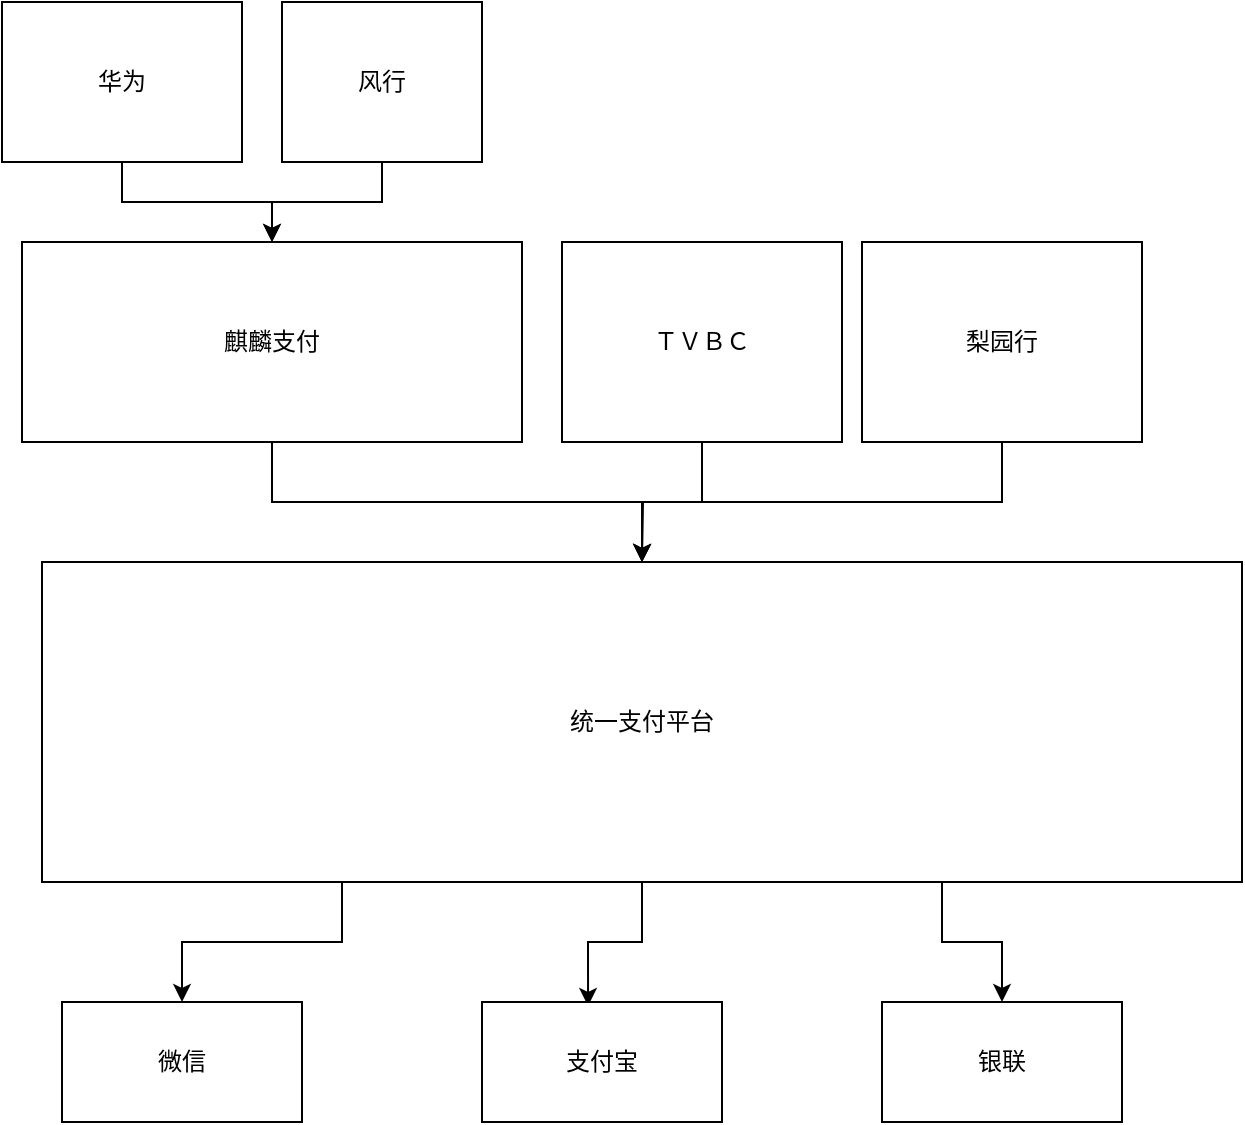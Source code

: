 <mxfile version="14.6.5" type="github">
  <diagram id="FcmZ3jcWBM6JMm5ncafx" name="Page-1">
    <mxGraphModel dx="1422" dy="801" grid="1" gridSize="10" guides="1" tooltips="1" connect="1" arrows="1" fold="1" page="1" pageScale="1" pageWidth="850" pageHeight="1100" math="0" shadow="0">
      <root>
        <mxCell id="0" />
        <mxCell id="1" parent="0" />
        <mxCell id="7gbYlcBj-hea9VFhCcW4-5" style="edgeStyle=orthogonalEdgeStyle;rounded=0;orthogonalLoop=1;jettySize=auto;html=1;exitX=0.25;exitY=1;exitDx=0;exitDy=0;" edge="1" parent="1" source="7gbYlcBj-hea9VFhCcW4-1" target="7gbYlcBj-hea9VFhCcW4-2">
          <mxGeometry relative="1" as="geometry" />
        </mxCell>
        <mxCell id="7gbYlcBj-hea9VFhCcW4-6" style="edgeStyle=orthogonalEdgeStyle;rounded=0;orthogonalLoop=1;jettySize=auto;html=1;exitX=0.5;exitY=1;exitDx=0;exitDy=0;entryX=0.442;entryY=0.033;entryDx=0;entryDy=0;entryPerimeter=0;" edge="1" parent="1" source="7gbYlcBj-hea9VFhCcW4-1" target="7gbYlcBj-hea9VFhCcW4-3">
          <mxGeometry relative="1" as="geometry" />
        </mxCell>
        <mxCell id="7gbYlcBj-hea9VFhCcW4-18" style="edgeStyle=orthogonalEdgeStyle;rounded=0;orthogonalLoop=1;jettySize=auto;html=1;exitX=0.75;exitY=1;exitDx=0;exitDy=0;" edge="1" parent="1" source="7gbYlcBj-hea9VFhCcW4-1" target="7gbYlcBj-hea9VFhCcW4-17">
          <mxGeometry relative="1" as="geometry" />
        </mxCell>
        <mxCell id="7gbYlcBj-hea9VFhCcW4-1" value="统一支付平台" style="rounded=0;whiteSpace=wrap;html=1;" vertex="1" parent="1">
          <mxGeometry x="130" y="440" width="600" height="160" as="geometry" />
        </mxCell>
        <mxCell id="7gbYlcBj-hea9VFhCcW4-2" value="微信" style="rounded=0;whiteSpace=wrap;html=1;" vertex="1" parent="1">
          <mxGeometry x="140" y="660" width="120" height="60" as="geometry" />
        </mxCell>
        <mxCell id="7gbYlcBj-hea9VFhCcW4-3" value="支付宝" style="rounded=0;whiteSpace=wrap;html=1;" vertex="1" parent="1">
          <mxGeometry x="350" y="660" width="120" height="60" as="geometry" />
        </mxCell>
        <mxCell id="7gbYlcBj-hea9VFhCcW4-9" style="edgeStyle=orthogonalEdgeStyle;rounded=0;orthogonalLoop=1;jettySize=auto;html=1;exitX=0.5;exitY=1;exitDx=0;exitDy=0;" edge="1" parent="1" source="7gbYlcBj-hea9VFhCcW4-8" target="7gbYlcBj-hea9VFhCcW4-1">
          <mxGeometry relative="1" as="geometry" />
        </mxCell>
        <mxCell id="7gbYlcBj-hea9VFhCcW4-8" value="麒麟支付" style="rounded=0;whiteSpace=wrap;html=1;" vertex="1" parent="1">
          <mxGeometry x="120" y="280" width="250" height="100" as="geometry" />
        </mxCell>
        <mxCell id="7gbYlcBj-hea9VFhCcW4-11" style="edgeStyle=orthogonalEdgeStyle;rounded=0;orthogonalLoop=1;jettySize=auto;html=1;" edge="1" parent="1" source="7gbYlcBj-hea9VFhCcW4-10">
          <mxGeometry relative="1" as="geometry">
            <mxPoint x="430" y="440" as="targetPoint" />
          </mxGeometry>
        </mxCell>
        <mxCell id="7gbYlcBj-hea9VFhCcW4-10" value="ＴＶＢＣ" style="rounded=0;whiteSpace=wrap;html=1;" vertex="1" parent="1">
          <mxGeometry x="390" y="280" width="140" height="100" as="geometry" />
        </mxCell>
        <mxCell id="7gbYlcBj-hea9VFhCcW4-13" style="edgeStyle=orthogonalEdgeStyle;rounded=0;orthogonalLoop=1;jettySize=auto;html=1;" edge="1" parent="1" source="7gbYlcBj-hea9VFhCcW4-12" target="7gbYlcBj-hea9VFhCcW4-1">
          <mxGeometry relative="1" as="geometry" />
        </mxCell>
        <mxCell id="7gbYlcBj-hea9VFhCcW4-12" value="梨园行" style="rounded=0;whiteSpace=wrap;html=1;" vertex="1" parent="1">
          <mxGeometry x="540" y="280" width="140" height="100" as="geometry" />
        </mxCell>
        <mxCell id="7gbYlcBj-hea9VFhCcW4-15" style="edgeStyle=orthogonalEdgeStyle;rounded=0;orthogonalLoop=1;jettySize=auto;html=1;entryX=0.5;entryY=0;entryDx=0;entryDy=0;" edge="1" parent="1" source="7gbYlcBj-hea9VFhCcW4-14" target="7gbYlcBj-hea9VFhCcW4-8">
          <mxGeometry relative="1" as="geometry" />
        </mxCell>
        <mxCell id="7gbYlcBj-hea9VFhCcW4-14" value="华为" style="rounded=0;whiteSpace=wrap;html=1;" vertex="1" parent="1">
          <mxGeometry x="110" y="160" width="120" height="80" as="geometry" />
        </mxCell>
        <mxCell id="7gbYlcBj-hea9VFhCcW4-19" style="edgeStyle=orthogonalEdgeStyle;rounded=0;orthogonalLoop=1;jettySize=auto;html=1;entryX=0.5;entryY=0;entryDx=0;entryDy=0;" edge="1" parent="1" source="7gbYlcBj-hea9VFhCcW4-16" target="7gbYlcBj-hea9VFhCcW4-8">
          <mxGeometry relative="1" as="geometry" />
        </mxCell>
        <mxCell id="7gbYlcBj-hea9VFhCcW4-16" value="风行" style="rounded=0;whiteSpace=wrap;html=1;" vertex="1" parent="1">
          <mxGeometry x="250" y="160" width="100" height="80" as="geometry" />
        </mxCell>
        <mxCell id="7gbYlcBj-hea9VFhCcW4-17" value="银联" style="rounded=0;whiteSpace=wrap;html=1;" vertex="1" parent="1">
          <mxGeometry x="550" y="660" width="120" height="60" as="geometry" />
        </mxCell>
      </root>
    </mxGraphModel>
  </diagram>
</mxfile>
